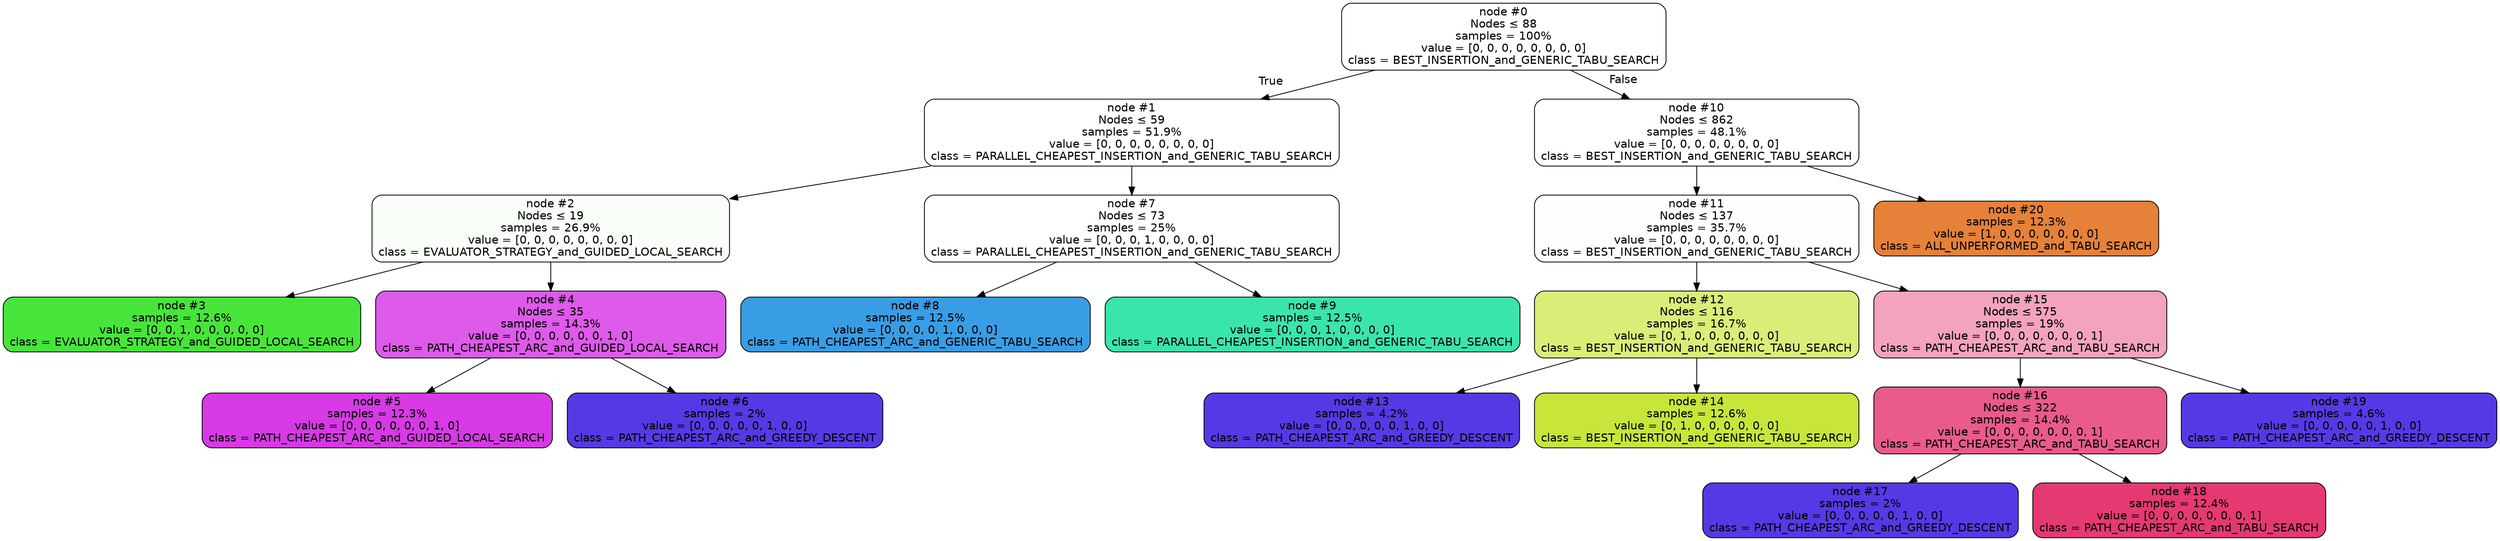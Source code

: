 digraph Tree {
node [shape=box, style="filled, rounded", color="black", fontname="helvetica"] ;
edge [fontname="helvetica"] ;
0 [label=<node &#35;0<br/>Nodes &le; 88<br/>samples = 100%<br/>value = [0, 0, 0, 0, 0, 0, 0, 0]<br/>class = BEST_INSERTION_and_GENERIC_TABU_SEARCH>, fillcolor="#ffffff"] ;
1 [label=<node &#35;1<br/>Nodes &le; 59<br/>samples = 51.9%<br/>value = [0, 0, 0, 0, 0, 0, 0, 0]<br/>class = PARALLEL_CHEAPEST_INSERTION_and_GENERIC_TABU_SEARCH>, fillcolor="#ffffff"] ;
0 -> 1 [labeldistance=2.5, labelangle=45, headlabel="True"] ;
2 [label=<node &#35;2<br/>Nodes &le; 19<br/>samples = 26.9%<br/>value = [0, 0, 0, 0, 0, 0, 0, 0]<br/>class = EVALUATOR_STRATEGY_and_GUIDED_LOCAL_SEARCH>, fillcolor="#fafef9"] ;
1 -> 2 ;
3 [label=<node &#35;3<br/>samples = 12.6%<br/>value = [0, 0, 1, 0, 0, 0, 0, 0]<br/>class = EVALUATOR_STRATEGY_and_GUIDED_LOCAL_SEARCH>, fillcolor="#47e539"] ;
2 -> 3 ;
4 [label=<node &#35;4<br/>Nodes &le; 35<br/>samples = 14.3%<br/>value = [0, 0, 0, 0, 0, 0, 1, 0]<br/>class = PATH_CHEAPEST_ARC_and_GUIDED_LOCAL_SEARCH>, fillcolor="#de5ae9"] ;
2 -> 4 ;
5 [label=<node &#35;5<br/>samples = 12.3%<br/>value = [0, 0, 0, 0, 0, 0, 1, 0]<br/>class = PATH_CHEAPEST_ARC_and_GUIDED_LOCAL_SEARCH>, fillcolor="#d739e5"] ;
4 -> 5 ;
6 [label=<node &#35;6<br/>samples = 2%<br/>value = [0, 0, 0, 0, 0, 1, 0, 0]<br/>class = PATH_CHEAPEST_ARC_and_GREEDY_DESCENT>, fillcolor="#5639e5"] ;
4 -> 6 ;
7 [label=<node &#35;7<br/>Nodes &le; 73<br/>samples = 25%<br/>value = [0, 0, 0, 1, 0, 0, 0, 0]<br/>class = PARALLEL_CHEAPEST_INSERTION_and_GENERIC_TABU_SEARCH>, fillcolor="#ffffff"] ;
1 -> 7 ;
8 [label=<node &#35;8<br/>samples = 12.5%<br/>value = [0, 0, 0, 0, 1, 0, 0, 0]<br/>class = PATH_CHEAPEST_ARC_and_GENERIC_TABU_SEARCH>, fillcolor="#399de5"] ;
7 -> 8 ;
9 [label=<node &#35;9<br/>samples = 12.5%<br/>value = [0, 0, 0, 1, 0, 0, 0, 0]<br/>class = PARALLEL_CHEAPEST_INSERTION_and_GENERIC_TABU_SEARCH>, fillcolor="#39e5ac"] ;
7 -> 9 ;
10 [label=<node &#35;10<br/>Nodes &le; 862<br/>samples = 48.1%<br/>value = [0, 0, 0, 0, 0, 0, 0, 0]<br/>class = BEST_INSERTION_and_GENERIC_TABU_SEARCH>, fillcolor="#fffffe"] ;
0 -> 10 [labeldistance=2.5, labelangle=-45, headlabel="False"] ;
11 [label=<node &#35;11<br/>Nodes &le; 137<br/>samples = 35.7%<br/>value = [0, 0, 0, 0, 0, 0, 0, 0]<br/>class = BEST_INSERTION_and_GENERIC_TABU_SEARCH>, fillcolor="#fefffc"] ;
10 -> 11 ;
12 [label=<node &#35;12<br/>Nodes &le; 116<br/>samples = 16.7%<br/>value = [0, 1, 0, 0, 0, 0, 0, 0]<br/>class = BEST_INSERTION_and_GENERIC_TABU_SEARCH>, fillcolor="#daed79"] ;
11 -> 12 ;
13 [label=<node &#35;13<br/>samples = 4.2%<br/>value = [0, 0, 0, 0, 0, 1, 0, 0]<br/>class = PATH_CHEAPEST_ARC_and_GREEDY_DESCENT>, fillcolor="#5639e5"] ;
12 -> 13 ;
14 [label=<node &#35;14<br/>samples = 12.6%<br/>value = [0, 1, 0, 0, 0, 0, 0, 0]<br/>class = BEST_INSERTION_and_GENERIC_TABU_SEARCH>, fillcolor="#c8e539"] ;
12 -> 14 ;
15 [label=<node &#35;15<br/>Nodes &le; 575<br/>samples = 19%<br/>value = [0, 0, 0, 0, 0, 0, 0, 1]<br/>class = PATH_CHEAPEST_ARC_and_TABU_SEARCH>, fillcolor="#f3a3be"] ;
11 -> 15 ;
16 [label=<node &#35;16<br/>Nodes &le; 322<br/>samples = 14.4%<br/>value = [0, 0, 0, 0, 0, 0, 0, 1]<br/>class = PATH_CHEAPEST_ARC_and_TABU_SEARCH>, fillcolor="#e95b8a"] ;
15 -> 16 ;
17 [label=<node &#35;17<br/>samples = 2%<br/>value = [0, 0, 0, 0, 0, 1, 0, 0]<br/>class = PATH_CHEAPEST_ARC_and_GREEDY_DESCENT>, fillcolor="#5639e5"] ;
16 -> 17 ;
18 [label=<node &#35;18<br/>samples = 12.4%<br/>value = [0, 0, 0, 0, 0, 0, 0, 1]<br/>class = PATH_CHEAPEST_ARC_and_TABU_SEARCH>, fillcolor="#e53972"] ;
16 -> 18 ;
19 [label=<node &#35;19<br/>samples = 4.6%<br/>value = [0, 0, 0, 0, 0, 1, 0, 0]<br/>class = PATH_CHEAPEST_ARC_and_GREEDY_DESCENT>, fillcolor="#5639e5"] ;
15 -> 19 ;
20 [label=<node &#35;20<br/>samples = 12.3%<br/>value = [1, 0, 0, 0, 0, 0, 0, 0]<br/>class = ALL_UNPERFORMED_and_TABU_SEARCH>, fillcolor="#e58139"] ;
10 -> 20 ;
}
